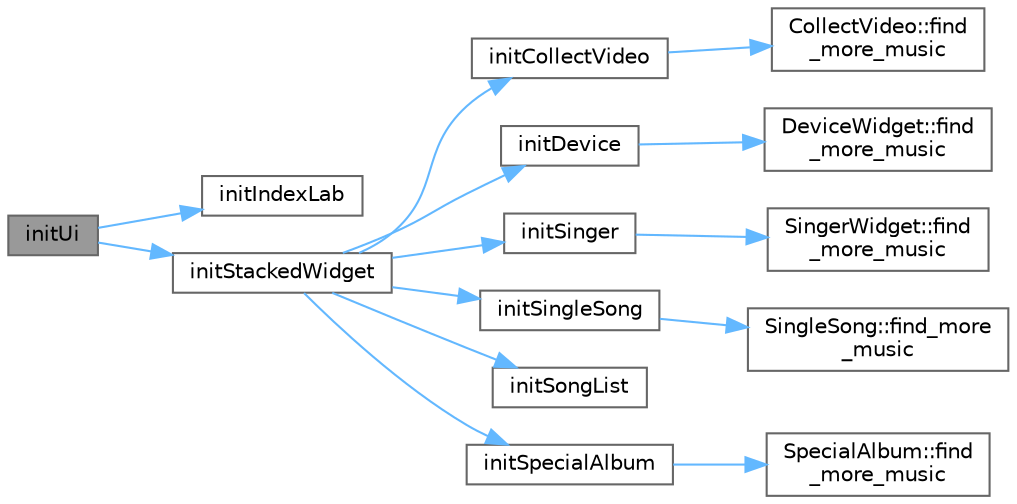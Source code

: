 digraph "initUi"
{
 // LATEX_PDF_SIZE
  bgcolor="transparent";
  edge [fontname=Helvetica,fontsize=10,labelfontname=Helvetica,labelfontsize=10];
  node [fontname=Helvetica,fontsize=10,shape=box,height=0.2,width=0.4];
  rankdir="LR";
  Node1 [id="Node000001",label="initUi",height=0.2,width=0.4,color="gray40", fillcolor="grey60", style="filled", fontcolor="black",tooltip="初始化界面"];
  Node1 -> Node2 [id="edge1_Node000001_Node000002",color="steelblue1",style="solid",tooltip=" "];
  Node2 [id="Node000002",label="initIndexLab",height=0.2,width=0.4,color="grey40", fillcolor="white", style="filled",URL="$class_my_collection.html#aebc31945fa34b123ada488d5710cce62",tooltip="初始化索引标签"];
  Node1 -> Node3 [id="edge2_Node000001_Node000003",color="steelblue1",style="solid",tooltip=" "];
  Node3 [id="Node000003",label="initStackedWidget",height=0.2,width=0.4,color="grey40", fillcolor="white", style="filled",URL="$class_my_collection.html#a0880fc715278119401b0b218adc8ade6",tooltip="初始化堆栈窗口"];
  Node3 -> Node4 [id="edge3_Node000003_Node000004",color="steelblue1",style="solid",tooltip=" "];
  Node4 [id="Node000004",label="initCollectVideo",height=0.2,width=0.4,color="grey40", fillcolor="white", style="filled",URL="$class_my_collection.html#a0b678960dc63ae8988d14538bb301c4e",tooltip="初始化视频界面"];
  Node4 -> Node5 [id="edge4_Node000004_Node000005",color="steelblue1",style="solid",tooltip=" "];
  Node5 [id="Node000005",label="CollectVideo::find\l_more_music",height=0.2,width=0.4,color="grey40", fillcolor="white", style="filled",URL="$class_collect_video.html#aa23356daca3ed71116d6ae55df2991f4",tooltip="搜索更多音乐的信号"];
  Node3 -> Node6 [id="edge5_Node000003_Node000006",color="steelblue1",style="solid",tooltip=" "];
  Node6 [id="Node000006",label="initDevice",height=0.2,width=0.4,color="grey40", fillcolor="white", style="filled",URL="$class_my_collection.html#ac1d2043bb6ede9c12212992591d63d91",tooltip="初始化设备界面"];
  Node6 -> Node7 [id="edge6_Node000006_Node000007",color="steelblue1",style="solid",tooltip=" "];
  Node7 [id="Node000007",label="DeviceWidget::find\l_more_music",height=0.2,width=0.4,color="grey40", fillcolor="white", style="filled",URL="$class_device_widget.html#aa23356daca3ed71116d6ae55df2991f4",tooltip="搜索更多音乐的信号"];
  Node3 -> Node8 [id="edge7_Node000003_Node000008",color="steelblue1",style="solid",tooltip=" "];
  Node8 [id="Node000008",label="initSinger",height=0.2,width=0.4,color="grey40", fillcolor="white", style="filled",URL="$class_my_collection.html#a1c996bcb271aacaa0b682dc7d9246245",tooltip="初始化歌手界面"];
  Node8 -> Node9 [id="edge8_Node000008_Node000009",color="steelblue1",style="solid",tooltip=" "];
  Node9 [id="Node000009",label="SingerWidget::find\l_more_music",height=0.2,width=0.4,color="grey40", fillcolor="white", style="filled",URL="$class_singer_widget.html#aa23356daca3ed71116d6ae55df2991f4",tooltip="搜索更多音乐的信号"];
  Node3 -> Node10 [id="edge9_Node000003_Node000010",color="steelblue1",style="solid",tooltip=" "];
  Node10 [id="Node000010",label="initSingleSong",height=0.2,width=0.4,color="grey40", fillcolor="white", style="filled",URL="$class_my_collection.html#a67a51b4fffd47353441cbc3b66534c08",tooltip="初始化单曲界面"];
  Node10 -> Node11 [id="edge10_Node000010_Node000011",color="steelblue1",style="solid",tooltip=" "];
  Node11 [id="Node000011",label="SingleSong::find_more\l_music",height=0.2,width=0.4,color="grey40", fillcolor="white", style="filled",URL="$class_single_song.html#aa23356daca3ed71116d6ae55df2991f4",tooltip="搜索更多音乐的信号"];
  Node3 -> Node12 [id="edge11_Node000003_Node000012",color="steelblue1",style="solid",tooltip=" "];
  Node12 [id="Node000012",label="initSongList",height=0.2,width=0.4,color="grey40", fillcolor="white", style="filled",URL="$class_my_collection.html#ae05868a688d1a36771864c8ddd30adcb",tooltip="初始化歌单界面"];
  Node3 -> Node13 [id="edge12_Node000003_Node000013",color="steelblue1",style="solid",tooltip=" "];
  Node13 [id="Node000013",label="initSpecialAlbum",height=0.2,width=0.4,color="grey40", fillcolor="white", style="filled",URL="$class_my_collection.html#ac415e1efe105750fb4fccd6c62774980",tooltip="初始化专辑界面"];
  Node13 -> Node14 [id="edge13_Node000013_Node000014",color="steelblue1",style="solid",tooltip=" "];
  Node14 [id="Node000014",label="SpecialAlbum::find\l_more_music",height=0.2,width=0.4,color="grey40", fillcolor="white", style="filled",URL="$class_special_album.html#aa23356daca3ed71116d6ae55df2991f4",tooltip="搜索更多音乐的信号"];
}
